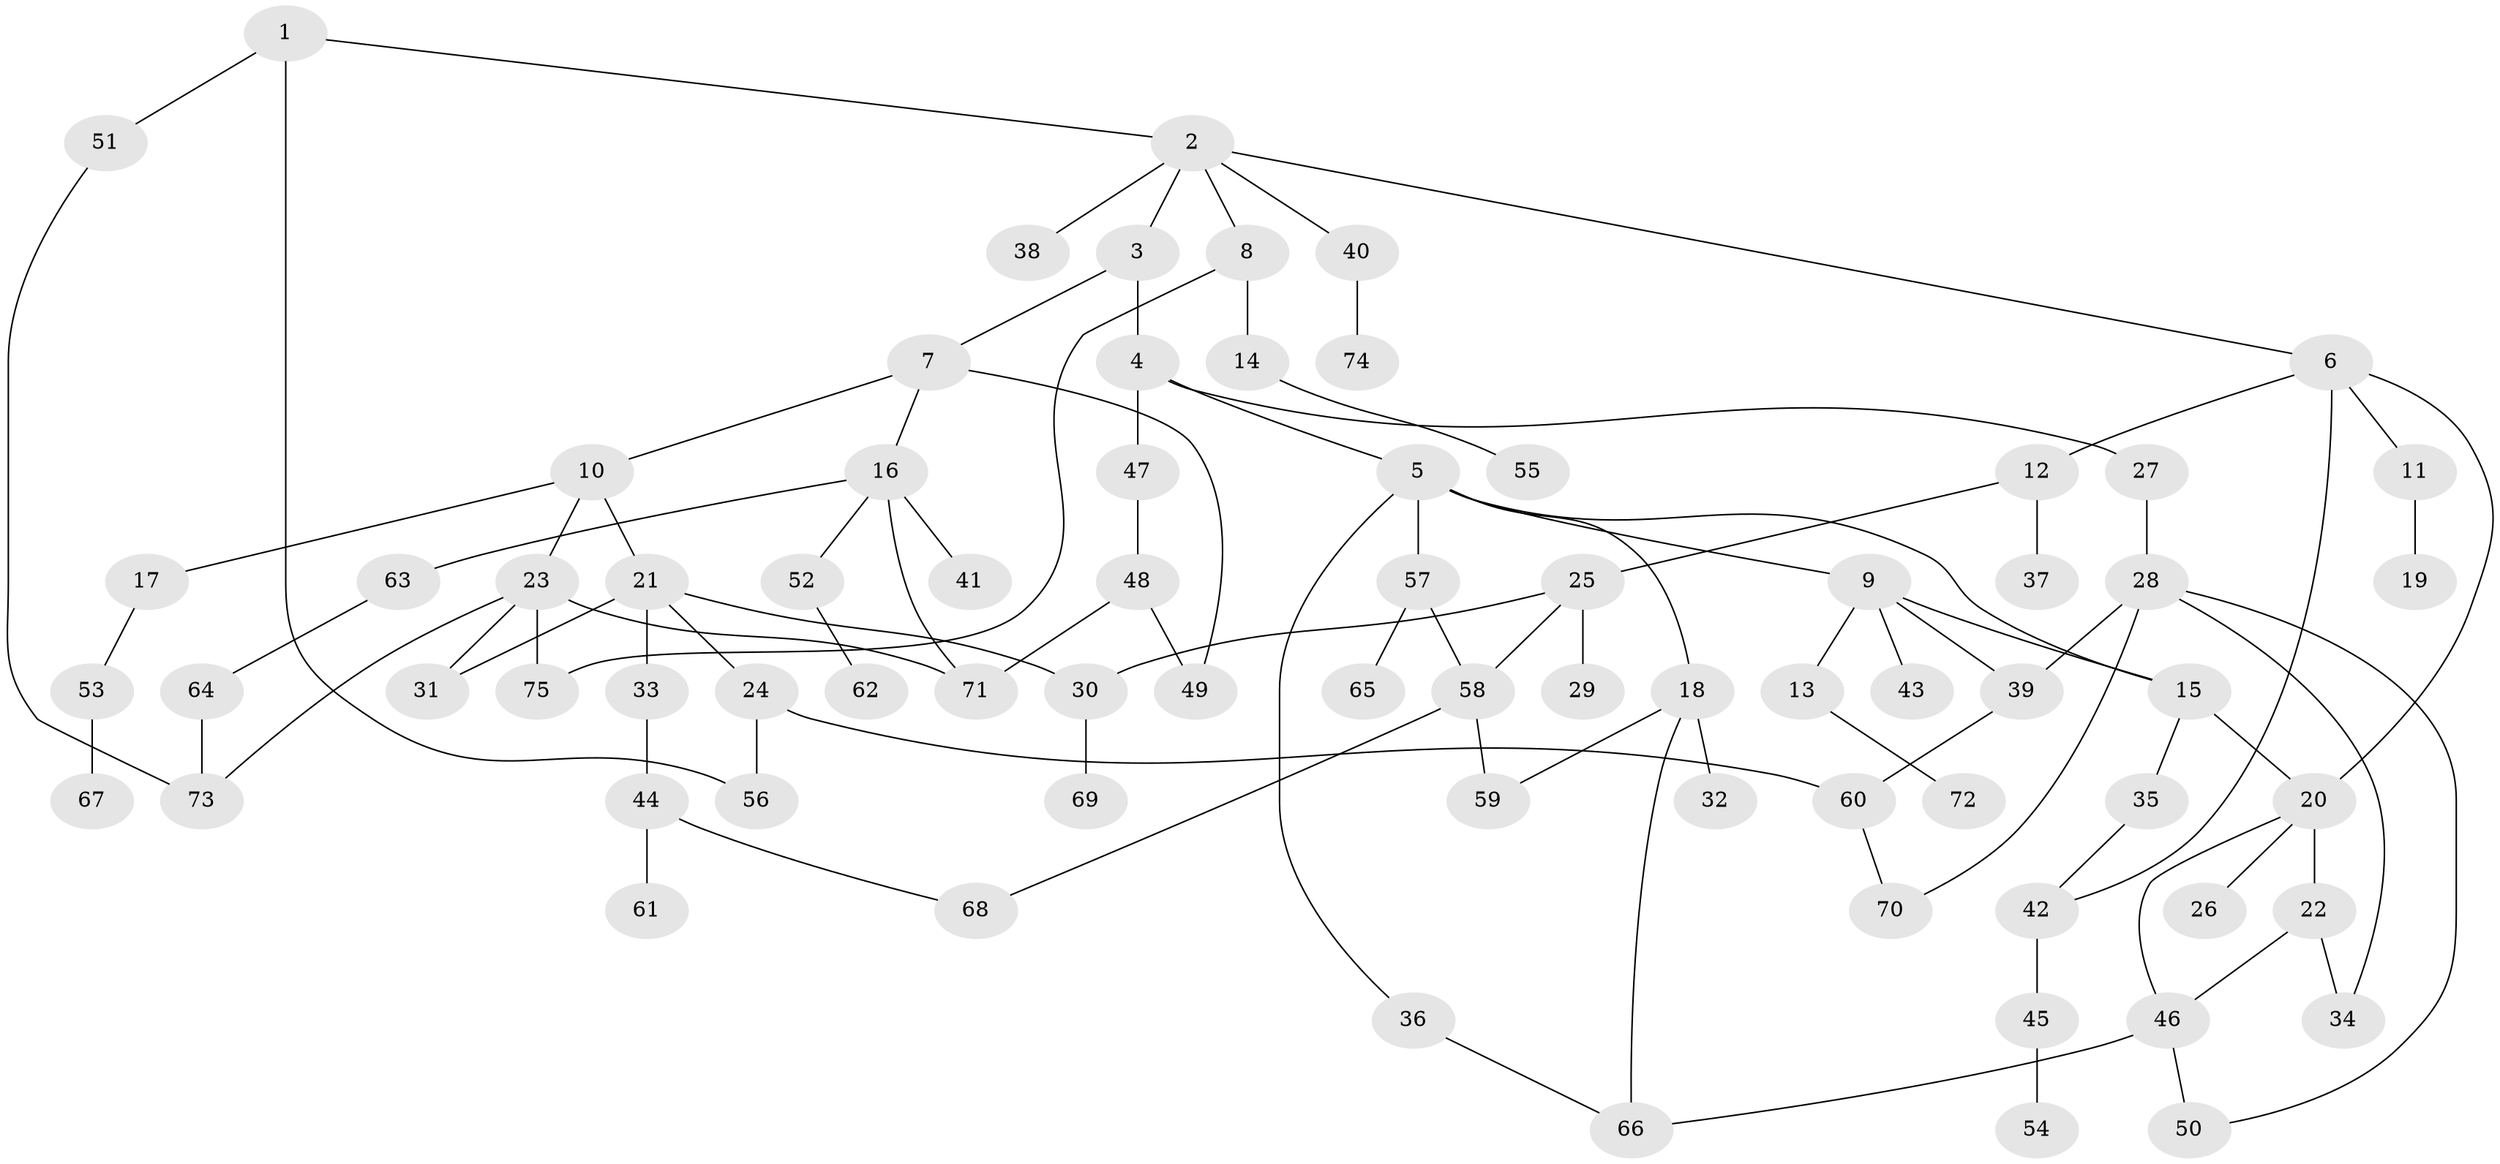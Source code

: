 // coarse degree distribution, {3: 0.19148936170212766, 5: 0.1276595744680851, 8: 0.02127659574468085, 4: 0.10638297872340426, 7: 0.02127659574468085, 2: 0.2978723404255319, 1: 0.2127659574468085, 6: 0.02127659574468085}
// Generated by graph-tools (version 1.1) at 2025/23/03/03/25 07:23:34]
// undirected, 75 vertices, 97 edges
graph export_dot {
graph [start="1"]
  node [color=gray90,style=filled];
  1;
  2;
  3;
  4;
  5;
  6;
  7;
  8;
  9;
  10;
  11;
  12;
  13;
  14;
  15;
  16;
  17;
  18;
  19;
  20;
  21;
  22;
  23;
  24;
  25;
  26;
  27;
  28;
  29;
  30;
  31;
  32;
  33;
  34;
  35;
  36;
  37;
  38;
  39;
  40;
  41;
  42;
  43;
  44;
  45;
  46;
  47;
  48;
  49;
  50;
  51;
  52;
  53;
  54;
  55;
  56;
  57;
  58;
  59;
  60;
  61;
  62;
  63;
  64;
  65;
  66;
  67;
  68;
  69;
  70;
  71;
  72;
  73;
  74;
  75;
  1 -- 2;
  1 -- 51;
  1 -- 56;
  2 -- 3;
  2 -- 6;
  2 -- 8;
  2 -- 38;
  2 -- 40;
  3 -- 4;
  3 -- 7;
  4 -- 5;
  4 -- 27;
  4 -- 47;
  5 -- 9;
  5 -- 15;
  5 -- 18;
  5 -- 36;
  5 -- 57;
  6 -- 11;
  6 -- 12;
  6 -- 20;
  6 -- 42;
  7 -- 10;
  7 -- 16;
  7 -- 49;
  8 -- 14;
  8 -- 75;
  9 -- 13;
  9 -- 43;
  9 -- 15;
  9 -- 39;
  10 -- 17;
  10 -- 21;
  10 -- 23;
  11 -- 19;
  12 -- 25;
  12 -- 37;
  13 -- 72;
  14 -- 55;
  15 -- 35;
  15 -- 20;
  16 -- 41;
  16 -- 52;
  16 -- 63;
  16 -- 71;
  17 -- 53;
  18 -- 32;
  18 -- 59;
  18 -- 66;
  20 -- 22;
  20 -- 26;
  20 -- 46;
  21 -- 24;
  21 -- 31;
  21 -- 33;
  21 -- 30;
  22 -- 34;
  22 -- 46;
  23 -- 71;
  23 -- 75;
  23 -- 31;
  23 -- 73;
  24 -- 56;
  24 -- 60;
  25 -- 29;
  25 -- 30;
  25 -- 58;
  27 -- 28;
  28 -- 34;
  28 -- 39;
  28 -- 50;
  28 -- 70;
  30 -- 69;
  33 -- 44;
  35 -- 42;
  36 -- 66;
  39 -- 60;
  40 -- 74;
  42 -- 45;
  44 -- 61;
  44 -- 68;
  45 -- 54;
  46 -- 66;
  46 -- 50;
  47 -- 48;
  48 -- 49;
  48 -- 71;
  51 -- 73;
  52 -- 62;
  53 -- 67;
  57 -- 65;
  57 -- 58;
  58 -- 68;
  58 -- 59;
  60 -- 70;
  63 -- 64;
  64 -- 73;
}
